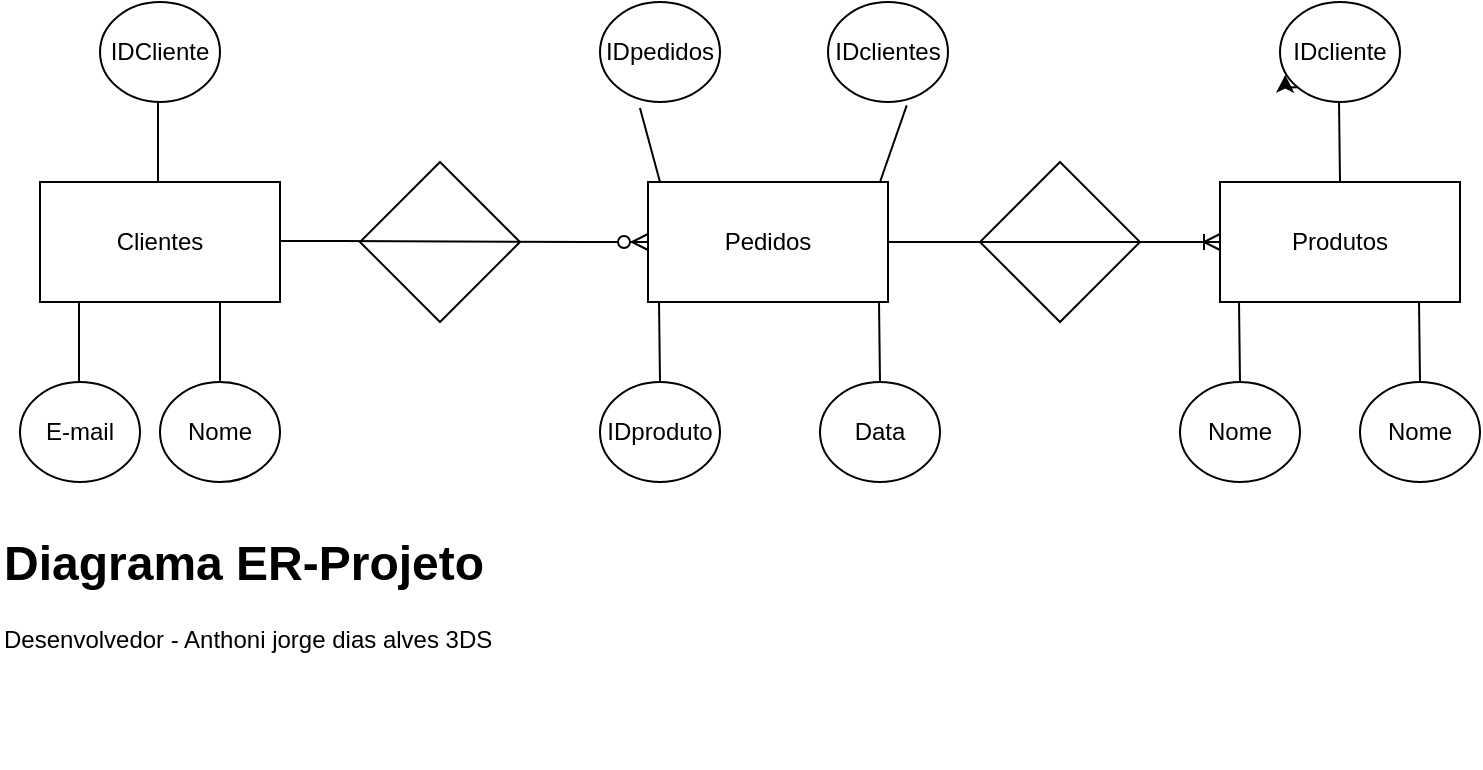 <mxfile version="26.0.14">
  <diagram name="Página-1" id="IZV4821IwRYw3lPvgyJH">
    <mxGraphModel dx="794" dy="1623" grid="1" gridSize="10" guides="1" tooltips="1" connect="1" arrows="1" fold="1" page="1" pageScale="1" pageWidth="827" pageHeight="1169" math="0" shadow="0">
      <root>
        <mxCell id="0" />
        <mxCell id="1" parent="0" />
        <mxCell id="875t8JZVXMcZQvow30b--3" value="" style="rounded=0;whiteSpace=wrap;html=1;" vertex="1" parent="1">
          <mxGeometry x="354" y="-290" width="120" height="60" as="geometry" />
        </mxCell>
        <mxCell id="875t8JZVXMcZQvow30b--4" value="" style="rounded=0;whiteSpace=wrap;html=1;" vertex="1" parent="1">
          <mxGeometry x="50" y="-290" width="120" height="60" as="geometry" />
        </mxCell>
        <mxCell id="875t8JZVXMcZQvow30b--5" value="" style="rounded=0;whiteSpace=wrap;html=1;" vertex="1" parent="1">
          <mxGeometry x="640" y="-290" width="120" height="60" as="geometry" />
        </mxCell>
        <mxCell id="875t8JZVXMcZQvow30b--7" value="" style="rhombus;whiteSpace=wrap;html=1;" vertex="1" parent="1">
          <mxGeometry x="210" y="-300" width="80" height="80" as="geometry" />
        </mxCell>
        <mxCell id="875t8JZVXMcZQvow30b--8" value="" style="rhombus;whiteSpace=wrap;html=1;" vertex="1" parent="1">
          <mxGeometry x="520" y="-300" width="80" height="80" as="geometry" />
        </mxCell>
        <mxCell id="875t8JZVXMcZQvow30b--10" value="Clientes" style="text;html=1;align=center;verticalAlign=middle;whiteSpace=wrap;rounded=0;" vertex="1" parent="1">
          <mxGeometry x="80" y="-275" width="60" height="30" as="geometry" />
        </mxCell>
        <mxCell id="875t8JZVXMcZQvow30b--11" value="Pedidos" style="text;html=1;align=center;verticalAlign=middle;whiteSpace=wrap;rounded=0;" vertex="1" parent="1">
          <mxGeometry x="384" y="-275" width="60" height="30" as="geometry" />
        </mxCell>
        <mxCell id="875t8JZVXMcZQvow30b--12" value="Produtos" style="text;html=1;align=center;verticalAlign=middle;whiteSpace=wrap;rounded=0;" vertex="1" parent="1">
          <mxGeometry x="670" y="-275" width="60" height="30" as="geometry" />
        </mxCell>
        <mxCell id="875t8JZVXMcZQvow30b--15" value="IDCliente" style="ellipse;whiteSpace=wrap;html=1;align=center;" vertex="1" parent="1">
          <mxGeometry x="80" y="-380" width="60" height="50" as="geometry" />
        </mxCell>
        <mxCell id="875t8JZVXMcZQvow30b--16" value="Nome" style="ellipse;whiteSpace=wrap;html=1;align=center;" vertex="1" parent="1">
          <mxGeometry x="110" y="-190" width="60" height="50" as="geometry" />
        </mxCell>
        <mxCell id="875t8JZVXMcZQvow30b--17" value="E-mail" style="ellipse;whiteSpace=wrap;html=1;align=center;" vertex="1" parent="1">
          <mxGeometry x="40" y="-190" width="60" height="50" as="geometry" />
        </mxCell>
        <mxCell id="875t8JZVXMcZQvow30b--18" style="edgeStyle=orthogonalEdgeStyle;rounded=0;orthogonalLoop=1;jettySize=auto;html=1;exitX=0.5;exitY=1;exitDx=0;exitDy=0;" edge="1" parent="1" source="875t8JZVXMcZQvow30b--16" target="875t8JZVXMcZQvow30b--16">
          <mxGeometry relative="1" as="geometry" />
        </mxCell>
        <mxCell id="875t8JZVXMcZQvow30b--20" value="" style="endArrow=none;html=1;rounded=0;exitX=0.75;exitY=1;exitDx=0;exitDy=0;" edge="1" parent="1" source="875t8JZVXMcZQvow30b--4">
          <mxGeometry relative="1" as="geometry">
            <mxPoint x="140" y="-210" as="sourcePoint" />
            <mxPoint x="140" y="-190" as="targetPoint" />
            <Array as="points">
              <mxPoint x="140" y="-210" />
            </Array>
          </mxGeometry>
        </mxCell>
        <mxCell id="875t8JZVXMcZQvow30b--21" value="" style="endArrow=none;html=1;rounded=0;exitX=0.75;exitY=1;exitDx=0;exitDy=0;" edge="1" parent="1">
          <mxGeometry relative="1" as="geometry">
            <mxPoint x="69.5" y="-230" as="sourcePoint" />
            <mxPoint x="69.5" y="-190" as="targetPoint" />
            <Array as="points">
              <mxPoint x="69.5" y="-210" />
            </Array>
          </mxGeometry>
        </mxCell>
        <mxCell id="875t8JZVXMcZQvow30b--22" value="" style="endArrow=none;html=1;rounded=0;exitX=0.75;exitY=1;exitDx=0;exitDy=0;" edge="1" parent="1">
          <mxGeometry relative="1" as="geometry">
            <mxPoint x="109" y="-330" as="sourcePoint" />
            <mxPoint x="109" y="-290" as="targetPoint" />
            <Array as="points">
              <mxPoint x="109" y="-310" />
            </Array>
          </mxGeometry>
        </mxCell>
        <mxCell id="875t8JZVXMcZQvow30b--23" value="" style="edgeStyle=entityRelationEdgeStyle;fontSize=12;html=1;endArrow=ERzeroToMany;endFill=1;rounded=0;entryX=0;entryY=0.5;entryDx=0;entryDy=0;" edge="1" parent="1" target="875t8JZVXMcZQvow30b--3">
          <mxGeometry width="100" height="100" relative="1" as="geometry">
            <mxPoint x="170" y="-260.5" as="sourcePoint" />
            <mxPoint x="340" y="-260" as="targetPoint" />
          </mxGeometry>
        </mxCell>
        <mxCell id="875t8JZVXMcZQvow30b--24" value="" style="edgeStyle=entityRelationEdgeStyle;fontSize=12;html=1;endArrow=ERoneToMany;rounded=0;entryX=0;entryY=0.5;entryDx=0;entryDy=0;" edge="1" parent="1" target="875t8JZVXMcZQvow30b--5">
          <mxGeometry width="100" height="100" relative="1" as="geometry">
            <mxPoint x="474" y="-260" as="sourcePoint" />
            <mxPoint x="574" y="-360" as="targetPoint" />
          </mxGeometry>
        </mxCell>
        <mxCell id="875t8JZVXMcZQvow30b--25" value="IDproduto" style="ellipse;whiteSpace=wrap;html=1;align=center;" vertex="1" parent="1">
          <mxGeometry x="330" y="-190" width="60" height="50" as="geometry" />
        </mxCell>
        <mxCell id="875t8JZVXMcZQvow30b--26" value="Data" style="ellipse;whiteSpace=wrap;html=1;align=center;" vertex="1" parent="1">
          <mxGeometry x="440" y="-190" width="60" height="50" as="geometry" />
        </mxCell>
        <mxCell id="875t8JZVXMcZQvow30b--27" value="IDpedidos" style="ellipse;whiteSpace=wrap;html=1;align=center;" vertex="1" parent="1">
          <mxGeometry x="330" y="-380" width="60" height="50" as="geometry" />
        </mxCell>
        <mxCell id="875t8JZVXMcZQvow30b--28" value="IDclientes" style="ellipse;whiteSpace=wrap;html=1;align=center;" vertex="1" parent="1">
          <mxGeometry x="444" y="-380" width="60" height="50" as="geometry" />
        </mxCell>
        <mxCell id="875t8JZVXMcZQvow30b--29" value="IDcliente" style="ellipse;whiteSpace=wrap;html=1;align=center;" vertex="1" parent="1">
          <mxGeometry x="670" y="-380" width="60" height="50" as="geometry" />
        </mxCell>
        <mxCell id="875t8JZVXMcZQvow30b--30" value="Nome" style="ellipse;whiteSpace=wrap;html=1;align=center;" vertex="1" parent="1">
          <mxGeometry x="620" y="-190" width="60" height="50" as="geometry" />
        </mxCell>
        <mxCell id="875t8JZVXMcZQvow30b--31" value="Nome" style="ellipse;whiteSpace=wrap;html=1;align=center;" vertex="1" parent="1">
          <mxGeometry x="710" y="-190" width="60" height="50" as="geometry" />
        </mxCell>
        <mxCell id="875t8JZVXMcZQvow30b--34" value="" style="endArrow=none;html=1;rounded=0;exitX=0.5;exitY=0;exitDx=0;exitDy=0;" edge="1" parent="1" source="875t8JZVXMcZQvow30b--25">
          <mxGeometry width="50" height="50" relative="1" as="geometry">
            <mxPoint x="360" y="-210" as="sourcePoint" />
            <mxPoint x="359.5" y="-230" as="targetPoint" />
          </mxGeometry>
        </mxCell>
        <mxCell id="875t8JZVXMcZQvow30b--35" value="" style="endArrow=none;html=1;rounded=0;exitX=0.5;exitY=0;exitDx=0;exitDy=0;" edge="1" parent="1">
          <mxGeometry width="50" height="50" relative="1" as="geometry">
            <mxPoint x="470" y="-190" as="sourcePoint" />
            <mxPoint x="469.5" y="-230" as="targetPoint" />
          </mxGeometry>
        </mxCell>
        <mxCell id="875t8JZVXMcZQvow30b--36" value="" style="endArrow=none;html=1;rounded=0;exitX=0.5;exitY=0;exitDx=0;exitDy=0;" edge="1" parent="1">
          <mxGeometry width="50" height="50" relative="1" as="geometry">
            <mxPoint x="650" y="-190" as="sourcePoint" />
            <mxPoint x="649.5" y="-230" as="targetPoint" />
          </mxGeometry>
        </mxCell>
        <mxCell id="875t8JZVXMcZQvow30b--37" value="" style="endArrow=none;html=1;rounded=0;exitX=0.5;exitY=0;exitDx=0;exitDy=0;" edge="1" parent="1">
          <mxGeometry width="50" height="50" relative="1" as="geometry">
            <mxPoint x="740" y="-190" as="sourcePoint" />
            <mxPoint x="739.5" y="-230" as="targetPoint" />
          </mxGeometry>
        </mxCell>
        <mxCell id="875t8JZVXMcZQvow30b--38" value="" style="endArrow=none;html=1;rounded=0;exitX=0.5;exitY=0;exitDx=0;exitDy=0;entryX=0.656;entryY=1.033;entryDx=0;entryDy=0;entryPerimeter=0;" edge="1" parent="1" target="875t8JZVXMcZQvow30b--28">
          <mxGeometry width="50" height="50" relative="1" as="geometry">
            <mxPoint x="470" y="-290" as="sourcePoint" />
            <mxPoint x="469.5" y="-330" as="targetPoint" />
          </mxGeometry>
        </mxCell>
        <mxCell id="875t8JZVXMcZQvow30b--39" value="" style="endArrow=none;html=1;rounded=0;exitX=0.5;exitY=0;exitDx=0;exitDy=0;entryX=0.333;entryY=1.06;entryDx=0;entryDy=0;entryPerimeter=0;" edge="1" parent="1" target="875t8JZVXMcZQvow30b--27">
          <mxGeometry width="50" height="50" relative="1" as="geometry">
            <mxPoint x="360" y="-290" as="sourcePoint" />
            <mxPoint x="359.5" y="-330" as="targetPoint" />
          </mxGeometry>
        </mxCell>
        <mxCell id="875t8JZVXMcZQvow30b--40" value="&lt;h1 style=&quot;margin-top: 0px;&quot;&gt;Diagrama ER-Projeto&lt;/h1&gt;&lt;p&gt;Desenvolvedor - Anthoni jorge dias alves 3DS&lt;/p&gt;" style="text;html=1;whiteSpace=wrap;overflow=hidden;rounded=0;" vertex="1" parent="1">
          <mxGeometry x="30" y="-120" width="260" height="120" as="geometry" />
        </mxCell>
        <mxCell id="875t8JZVXMcZQvow30b--41" style="edgeStyle=orthogonalEdgeStyle;rounded=0;orthogonalLoop=1;jettySize=auto;html=1;exitX=0;exitY=1;exitDx=0;exitDy=0;entryX=0.044;entryY=0.727;entryDx=0;entryDy=0;entryPerimeter=0;" edge="1" parent="1" source="875t8JZVXMcZQvow30b--29" target="875t8JZVXMcZQvow30b--29">
          <mxGeometry relative="1" as="geometry" />
        </mxCell>
        <mxCell id="875t8JZVXMcZQvow30b--43" value="" style="endArrow=none;html=1;rounded=0;exitX=0.5;exitY=0;exitDx=0;exitDy=0;" edge="1" parent="1">
          <mxGeometry width="50" height="50" relative="1" as="geometry">
            <mxPoint x="700" y="-290" as="sourcePoint" />
            <mxPoint x="699.5" y="-330" as="targetPoint" />
          </mxGeometry>
        </mxCell>
      </root>
    </mxGraphModel>
  </diagram>
</mxfile>
